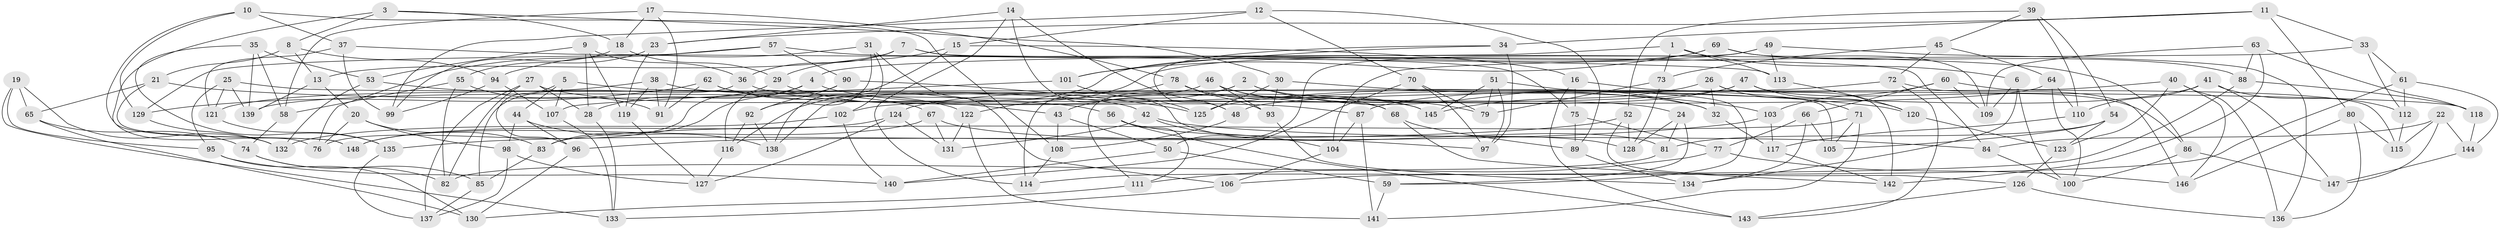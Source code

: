 // Generated by graph-tools (version 1.1) at 2025/03/03/09/25 03:03:10]
// undirected, 148 vertices, 296 edges
graph export_dot {
graph [start="1"]
  node [color=gray90,style=filled];
  1;
  2;
  3;
  4;
  5;
  6;
  7;
  8;
  9;
  10;
  11;
  12;
  13;
  14;
  15;
  16;
  17;
  18;
  19;
  20;
  21;
  22;
  23;
  24;
  25;
  26;
  27;
  28;
  29;
  30;
  31;
  32;
  33;
  34;
  35;
  36;
  37;
  38;
  39;
  40;
  41;
  42;
  43;
  44;
  45;
  46;
  47;
  48;
  49;
  50;
  51;
  52;
  53;
  54;
  55;
  56;
  57;
  58;
  59;
  60;
  61;
  62;
  63;
  64;
  65;
  66;
  67;
  68;
  69;
  70;
  71;
  72;
  73;
  74;
  75;
  76;
  77;
  78;
  79;
  80;
  81;
  82;
  83;
  84;
  85;
  86;
  87;
  88;
  89;
  90;
  91;
  92;
  93;
  94;
  95;
  96;
  97;
  98;
  99;
  100;
  101;
  102;
  103;
  104;
  105;
  106;
  107;
  108;
  109;
  110;
  111;
  112;
  113;
  114;
  115;
  116;
  117;
  118;
  119;
  120;
  121;
  122;
  123;
  124;
  125;
  126;
  127;
  128;
  129;
  130;
  131;
  132;
  133;
  134;
  135;
  136;
  137;
  138;
  139;
  140;
  141;
  142;
  143;
  144;
  145;
  146;
  147;
  148;
  1 -- 6;
  1 -- 73;
  1 -- 4;
  1 -- 113;
  2 -- 24;
  2 -- 111;
  2 -- 43;
  2 -- 32;
  3 -- 76;
  3 -- 30;
  3 -- 18;
  3 -- 8;
  4 -- 32;
  4 -- 28;
  4 -- 83;
  5 -- 96;
  5 -- 44;
  5 -- 68;
  5 -- 107;
  6 -- 134;
  6 -- 109;
  6 -- 100;
  7 -- 75;
  7 -- 84;
  7 -- 36;
  7 -- 13;
  8 -- 94;
  8 -- 13;
  8 -- 21;
  9 -- 119;
  9 -- 36;
  9 -- 53;
  9 -- 28;
  10 -- 148;
  10 -- 129;
  10 -- 37;
  10 -- 108;
  11 -- 23;
  11 -- 34;
  11 -- 33;
  11 -- 80;
  12 -- 15;
  12 -- 89;
  12 -- 99;
  12 -- 70;
  13 -- 20;
  13 -- 139;
  14 -- 81;
  14 -- 48;
  14 -- 23;
  14 -- 114;
  15 -- 29;
  15 -- 138;
  15 -- 16;
  16 -- 105;
  16 -- 143;
  16 -- 75;
  17 -- 78;
  17 -- 18;
  17 -- 58;
  17 -- 91;
  18 -- 29;
  18 -- 99;
  19 -- 65;
  19 -- 132;
  19 -- 133;
  19 -- 95;
  20 -- 83;
  20 -- 76;
  20 -- 98;
  21 -- 65;
  21 -- 148;
  21 -- 120;
  22 -- 115;
  22 -- 144;
  22 -- 147;
  22 -- 84;
  23 -- 55;
  23 -- 119;
  24 -- 81;
  24 -- 59;
  24 -- 128;
  25 -- 139;
  25 -- 118;
  25 -- 121;
  25 -- 95;
  26 -- 145;
  26 -- 71;
  26 -- 142;
  26 -- 32;
  27 -- 56;
  27 -- 28;
  27 -- 137;
  27 -- 82;
  28 -- 133;
  29 -- 43;
  29 -- 76;
  30 -- 93;
  30 -- 103;
  30 -- 125;
  31 -- 92;
  31 -- 94;
  31 -- 102;
  31 -- 106;
  32 -- 117;
  33 -- 104;
  33 -- 112;
  33 -- 61;
  34 -- 97;
  34 -- 48;
  34 -- 101;
  35 -- 53;
  35 -- 139;
  35 -- 135;
  35 -- 58;
  36 -- 87;
  36 -- 85;
  37 -- 121;
  37 -- 99;
  37 -- 113;
  38 -- 42;
  38 -- 121;
  38 -- 91;
  38 -- 119;
  39 -- 110;
  39 -- 52;
  39 -- 54;
  39 -- 45;
  40 -- 48;
  40 -- 136;
  40 -- 146;
  40 -- 123;
  41 -- 110;
  41 -- 87;
  41 -- 147;
  41 -- 112;
  42 -- 84;
  42 -- 131;
  42 -- 104;
  43 -- 108;
  43 -- 50;
  44 -- 138;
  44 -- 98;
  44 -- 96;
  45 -- 73;
  45 -- 72;
  45 -- 64;
  46 -- 79;
  46 -- 138;
  46 -- 68;
  46 -- 93;
  47 -- 124;
  47 -- 139;
  47 -- 120;
  47 -- 86;
  48 -- 108;
  49 -- 136;
  49 -- 50;
  49 -- 113;
  49 -- 122;
  50 -- 59;
  50 -- 140;
  51 -- 79;
  51 -- 59;
  51 -- 145;
  51 -- 97;
  52 -- 126;
  52 -- 96;
  52 -- 128;
  53 -- 132;
  53 -- 67;
  54 -- 105;
  54 -- 123;
  54 -- 81;
  55 -- 58;
  55 -- 82;
  55 -- 91;
  56 -- 128;
  56 -- 111;
  56 -- 143;
  57 -- 90;
  57 -- 76;
  57 -- 129;
  57 -- 86;
  58 -- 74;
  59 -- 141;
  60 -- 115;
  60 -- 103;
  60 -- 66;
  60 -- 109;
  61 -- 112;
  61 -- 144;
  61 -- 114;
  62 -- 145;
  62 -- 129;
  62 -- 91;
  62 -- 122;
  63 -- 142;
  63 -- 109;
  63 -- 88;
  63 -- 118;
  64 -- 102;
  64 -- 100;
  64 -- 110;
  65 -- 130;
  65 -- 74;
  66 -- 77;
  66 -- 134;
  66 -- 105;
  67 -- 148;
  67 -- 97;
  67 -- 131;
  68 -- 89;
  68 -- 142;
  69 -- 101;
  69 -- 88;
  69 -- 109;
  69 -- 116;
  70 -- 140;
  70 -- 97;
  70 -- 79;
  71 -- 105;
  71 -- 141;
  71 -- 83;
  72 -- 146;
  72 -- 143;
  72 -- 125;
  73 -- 128;
  73 -- 79;
  74 -- 82;
  74 -- 85;
  75 -- 89;
  75 -- 77;
  77 -- 146;
  77 -- 111;
  78 -- 93;
  78 -- 145;
  78 -- 114;
  80 -- 146;
  80 -- 115;
  80 -- 136;
  81 -- 82;
  83 -- 85;
  84 -- 100;
  85 -- 137;
  86 -- 147;
  86 -- 100;
  87 -- 141;
  87 -- 104;
  88 -- 118;
  88 -- 106;
  89 -- 134;
  90 -- 116;
  90 -- 125;
  90 -- 92;
  92 -- 116;
  92 -- 138;
  93 -- 134;
  94 -- 99;
  94 -- 107;
  95 -- 140;
  95 -- 130;
  96 -- 130;
  98 -- 127;
  98 -- 137;
  101 -- 125;
  101 -- 107;
  102 -- 140;
  102 -- 132;
  103 -- 117;
  103 -- 135;
  104 -- 106;
  106 -- 133;
  107 -- 133;
  108 -- 114;
  110 -- 117;
  111 -- 130;
  112 -- 115;
  113 -- 120;
  116 -- 127;
  117 -- 142;
  118 -- 144;
  119 -- 127;
  120 -- 123;
  121 -- 135;
  122 -- 141;
  122 -- 131;
  123 -- 126;
  124 -- 127;
  124 -- 148;
  124 -- 131;
  126 -- 143;
  126 -- 136;
  129 -- 132;
  135 -- 137;
  144 -- 147;
}
